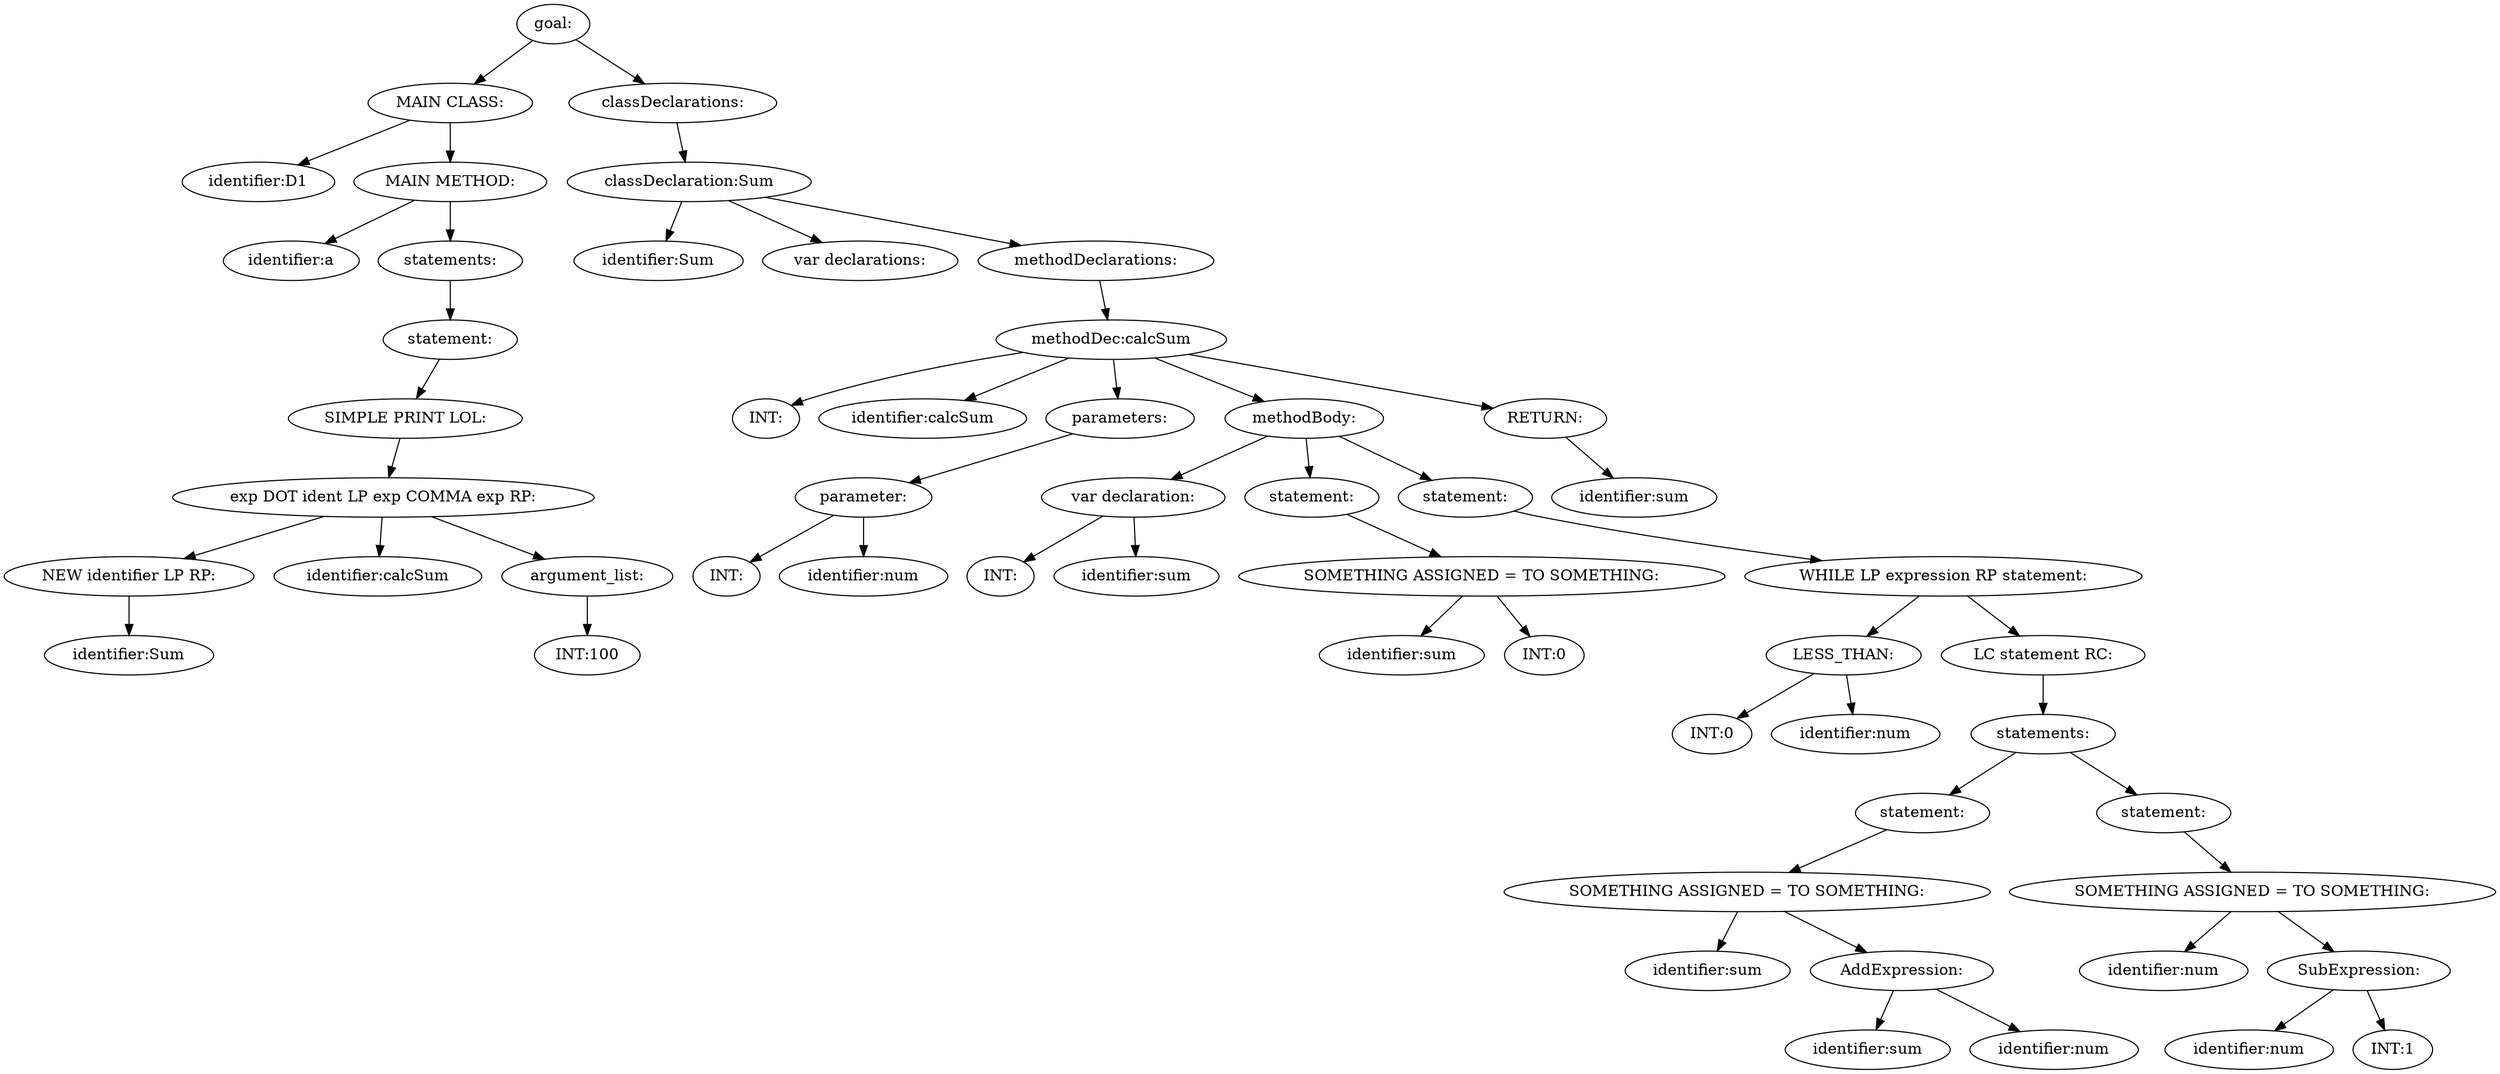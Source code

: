 digraph {
n0 [label="goal:"];
n1 [label="MAIN CLASS:"];
n2 [label="identifier:D1"];
n1 -> n2
n3 [label="MAIN METHOD:"];
n4 [label="identifier:a"];
n3 -> n4
n5 [label="statements:"];
n6 [label="statement:"];
n7 [label="SIMPLE PRINT LOL:"];
n8 [label="exp DOT ident LP exp COMMA exp RP:"];
n9 [label="NEW identifier LP RP:"];
n10 [label="identifier:Sum"];
n9 -> n10
n8 -> n9
n11 [label="identifier:calcSum"];
n8 -> n11
n12 [label="argument_list:"];
n13 [label="INT:100"];
n12 -> n13
n8 -> n12
n7 -> n8
n6 -> n7
n5 -> n6
n3 -> n5
n1 -> n3
n0 -> n1
n14 [label="classDeclarations:"];
n15 [label="classDeclaration:Sum"];
n16 [label="identifier:Sum"];
n15 -> n16
n17 [label="var declarations:"];
n15 -> n17
n18 [label="methodDeclarations:"];
n19 [label="methodDec:calcSum"];
n20 [label="INT:"];
n19 -> n20
n21 [label="identifier:calcSum"];
n19 -> n21
n22 [label="parameters:"];
n23 [label="parameter:"];
n24 [label="INT:"];
n23 -> n24
n25 [label="identifier:num"];
n23 -> n25
n22 -> n23
n19 -> n22
n26 [label="methodBody:"];
n27 [label="var declaration:"];
n28 [label="INT:"];
n27 -> n28
n29 [label="identifier:sum"];
n27 -> n29
n26 -> n27
n30 [label="statement:"];
n31 [label="SOMETHING ASSIGNED = TO SOMETHING:"];
n32 [label="identifier:sum"];
n31 -> n32
n33 [label="INT:0"];
n31 -> n33
n30 -> n31
n26 -> n30
n34 [label="statement:"];
n35 [label="WHILE LP expression RP statement:"];
n36 [label="LESS_THAN:"];
n37 [label="INT:0"];
n36 -> n37
n38 [label="identifier:num"];
n36 -> n38
n35 -> n36
n39 [label="LC statement RC:"];
n40 [label="statements:"];
n41 [label="statement:"];
n42 [label="SOMETHING ASSIGNED = TO SOMETHING:"];
n43 [label="identifier:sum"];
n42 -> n43
n44 [label="AddExpression:"];
n45 [label="identifier:sum"];
n44 -> n45
n46 [label="identifier:num"];
n44 -> n46
n42 -> n44
n41 -> n42
n40 -> n41
n47 [label="statement:"];
n48 [label="SOMETHING ASSIGNED = TO SOMETHING:"];
n49 [label="identifier:num"];
n48 -> n49
n50 [label="SubExpression:"];
n51 [label="identifier:num"];
n50 -> n51
n52 [label="INT:1"];
n50 -> n52
n48 -> n50
n47 -> n48
n40 -> n47
n39 -> n40
n35 -> n39
n34 -> n35
n26 -> n34
n19 -> n26
n53 [label="RETURN:"];
n54 [label="identifier:sum"];
n53 -> n54
n19 -> n53
n18 -> n19
n15 -> n18
n14 -> n15
n0 -> n14
}
